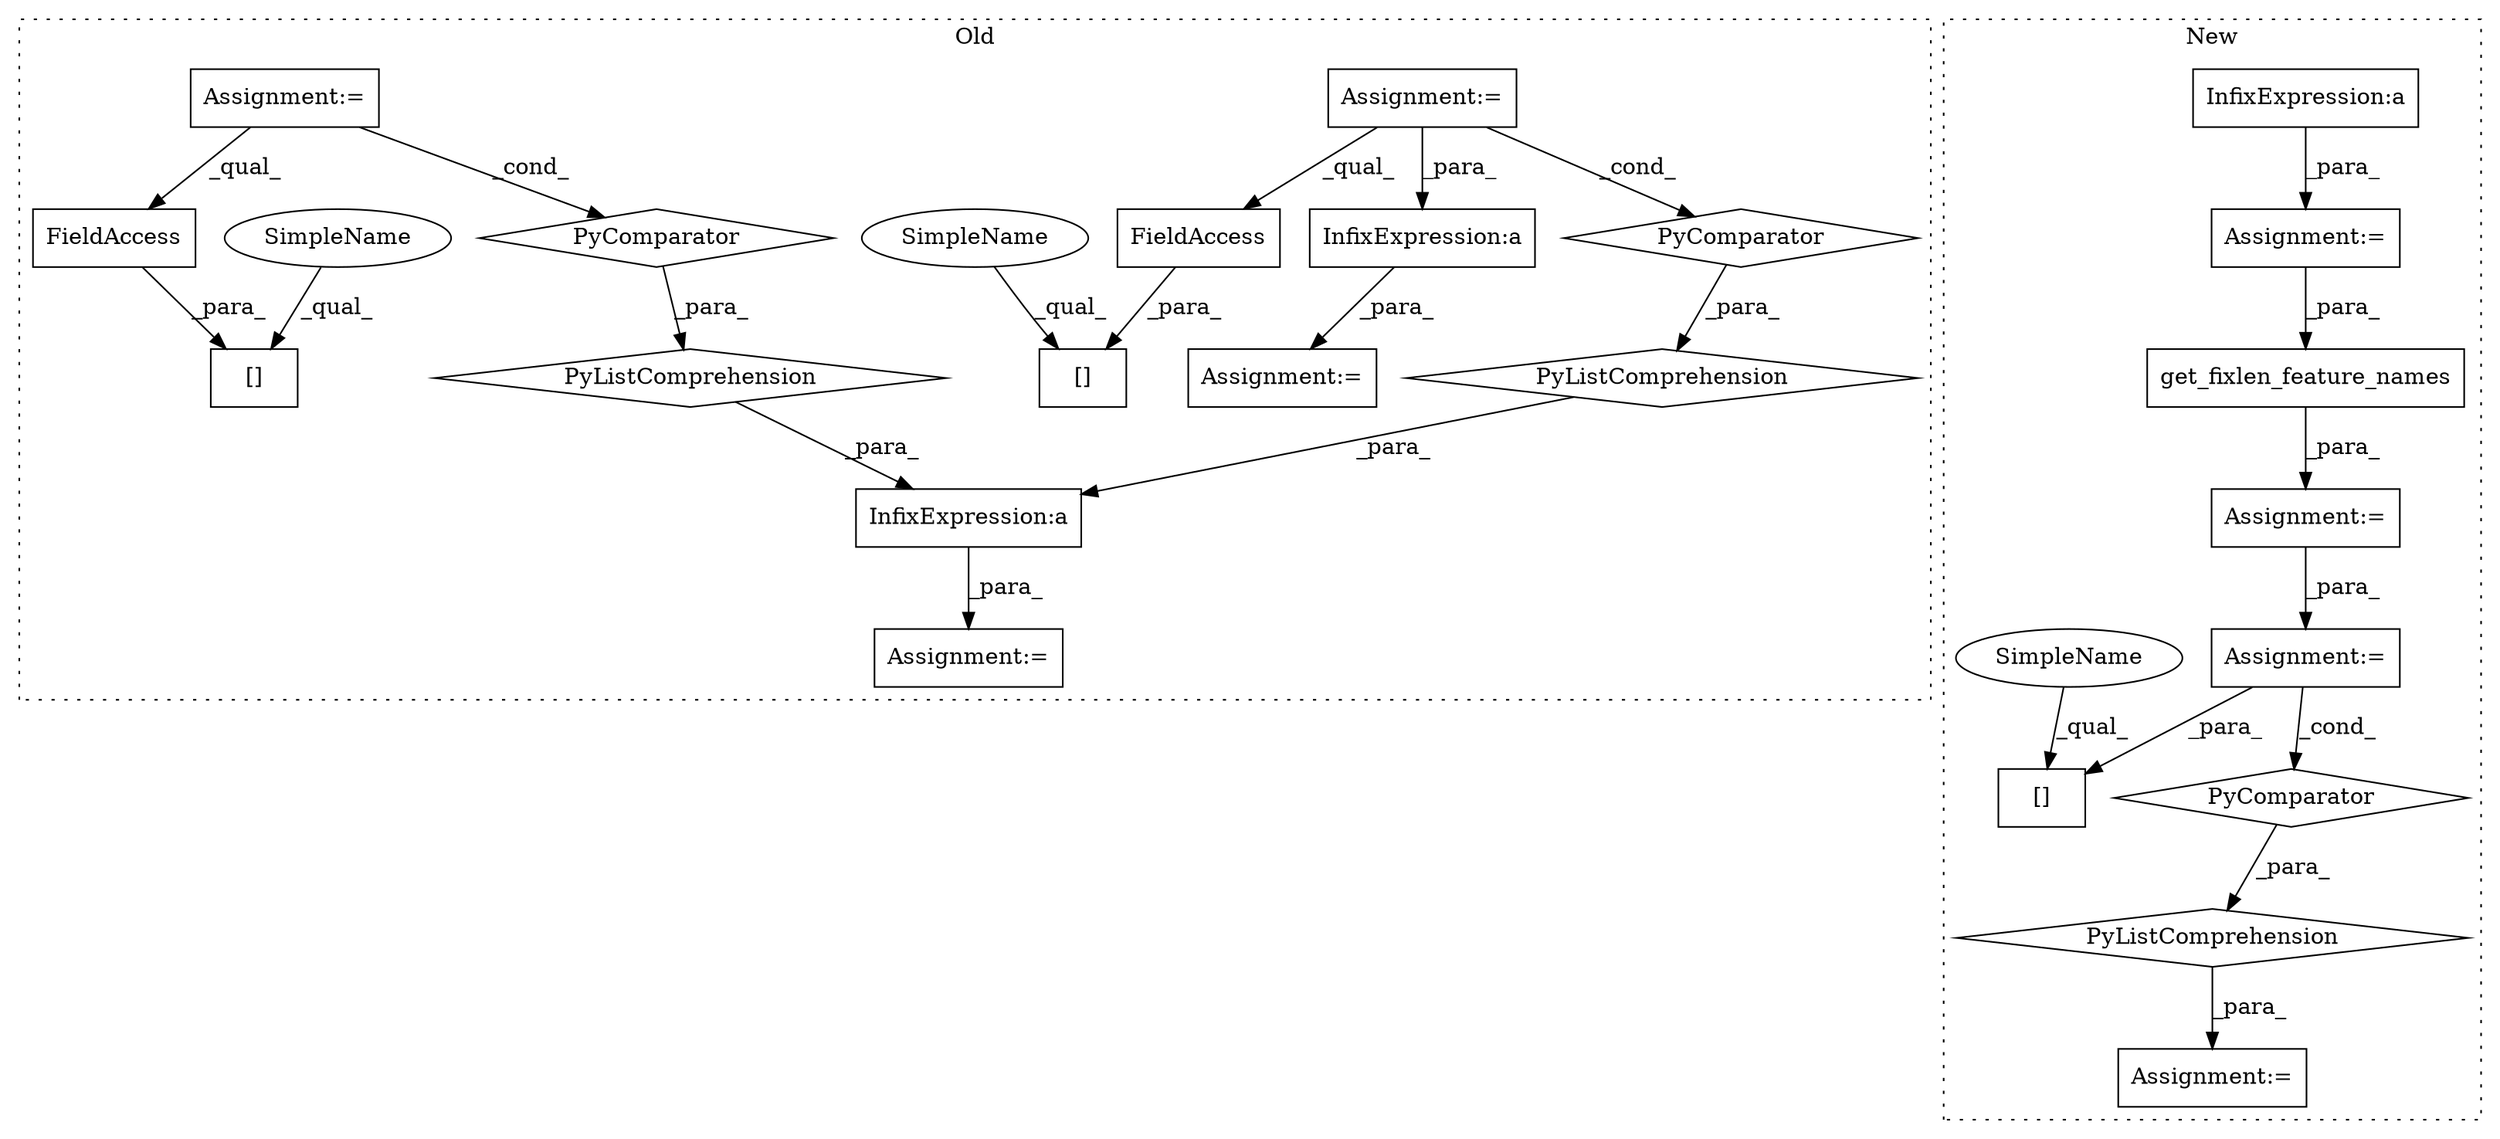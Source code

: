 digraph G {
subgraph cluster0 {
1 [label="[]" a="2" s="2350,2364" l="5,1" shape="box"];
6 [label="[]" a="2" s="2513,2527" l="5,1" shape="box"];
8 [label="FieldAccess" a="22" s="2518" l="9" shape="box"];
9 [label="FieldAccess" a="22" s="2355" l="9" shape="box"];
13 [label="Assignment:=" a="7" s="1872" l="33" shape="box"];
14 [label="InfixExpression:a" a="27" s="2503" l="10" shape="box"];
15 [label="PyListComprehension" a="109" s="2513" l="139" shape="diamond"];
16 [label="PyComparator" a="113" s="2457" l="38" shape="diamond"];
17 [label="PyListComprehension" a="109" s="2350" l="153" shape="diamond"];
18 [label="PyComparator" a="113" s="2607" l="37" shape="diamond"];
19 [label="Assignment:=" a="7" s="2457" l="38" shape="box"];
20 [label="Assignment:=" a="7" s="2335" l="1" shape="box"];
22 [label="Assignment:=" a="7" s="1997" l="1" shape="box"];
23 [label="InfixExpression:a" a="27" s="2166" l="10" shape="box"];
24 [label="SimpleName" a="42" s="2513" l="4" shape="ellipse"];
25 [label="SimpleName" a="42" s="2350" l="4" shape="ellipse"];
label = "Old";
style="dotted";
}
subgraph cluster1 {
2 [label="get_fixlen_feature_names" a="32" s="2259,2328" l="25,1" shape="box"];
3 [label="InfixExpression:a" a="27" s="1992" l="10" shape="box"];
4 [label="[]" a="2" s="2587,2596" l="5,1" shape="box"];
5 [label="PyListComprehension" a="109" s="2587" l="121" shape="diamond"];
7 [label="PyComparator" a="113" s="2661" l="39" shape="diamond"];
10 [label="Assignment:=" a="7" s="2154" l="1" shape="box"];
11 [label="Assignment:=" a="7" s="2661" l="39" shape="box"];
12 [label="Assignment:=" a="7" s="2258" l="1" shape="box"];
21 [label="Assignment:=" a="7" s="2573" l="14" shape="box"];
26 [label="SimpleName" a="42" s="2587" l="4" shape="ellipse"];
label = "New";
style="dotted";
}
2 -> 12 [label="_para_"];
3 -> 10 [label="_para_"];
5 -> 21 [label="_para_"];
7 -> 5 [label="_para_"];
8 -> 6 [label="_para_"];
9 -> 1 [label="_para_"];
10 -> 2 [label="_para_"];
11 -> 7 [label="_cond_"];
11 -> 4 [label="_para_"];
12 -> 11 [label="_para_"];
13 -> 18 [label="_cond_"];
13 -> 23 [label="_para_"];
13 -> 8 [label="_qual_"];
14 -> 20 [label="_para_"];
15 -> 14 [label="_para_"];
16 -> 17 [label="_para_"];
17 -> 14 [label="_para_"];
18 -> 15 [label="_para_"];
19 -> 16 [label="_cond_"];
19 -> 9 [label="_qual_"];
23 -> 22 [label="_para_"];
24 -> 6 [label="_qual_"];
25 -> 1 [label="_qual_"];
26 -> 4 [label="_qual_"];
}